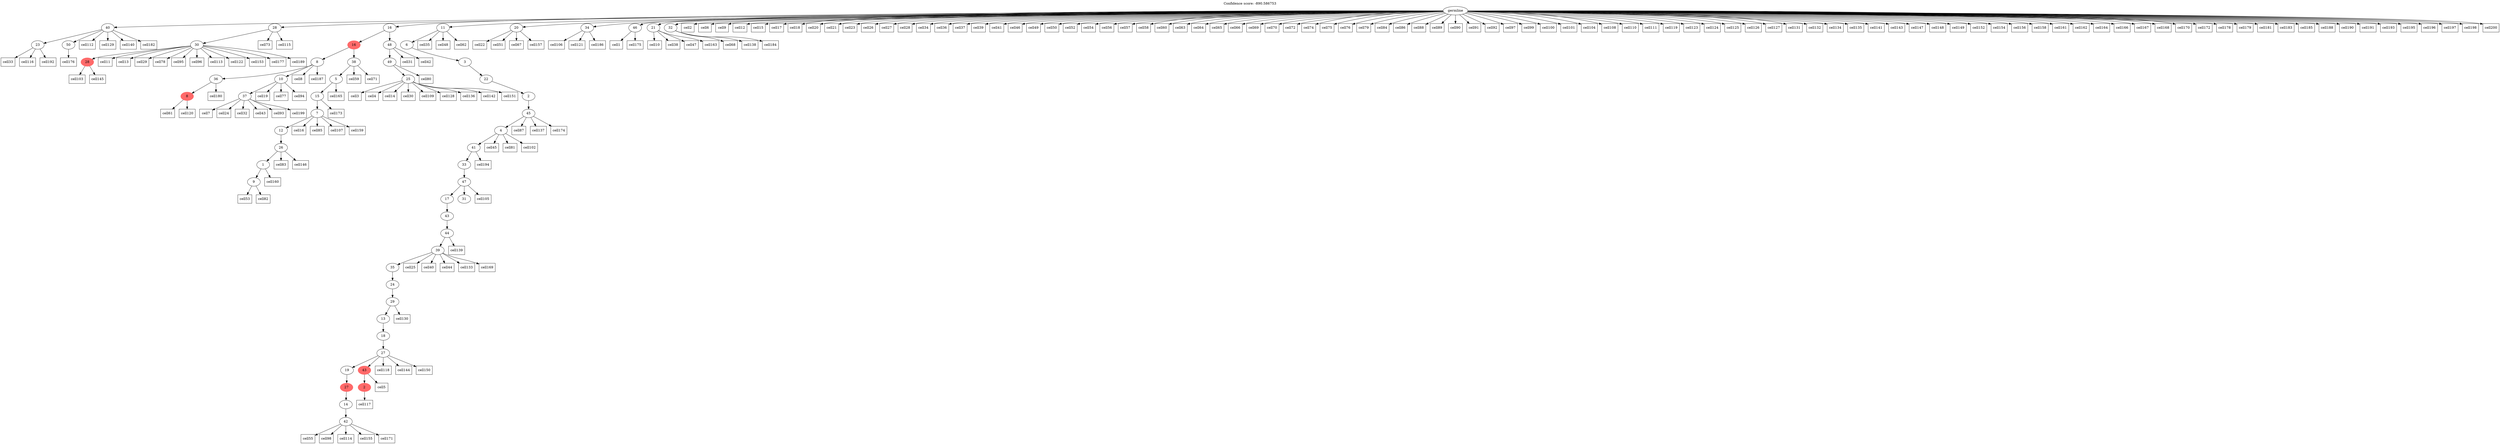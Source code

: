 digraph g {
	"53" -> "54";
	"54" [label="23"];
	"53" -> "55";
	"55" [label="50"];
	"47" -> "48";
	"48" [color=indianred1, style=filled, label="28"];
	"46" -> "47";
	"47" [label="30"];
	"44" -> "45";
	"45" [color=indianred1, style=filled, label="8"];
	"42" -> "43";
	"43" [label="37"];
	"41" -> "42";
	"42" [label="10"];
	"41" -> "44";
	"44" [label="36"];
	"39" -> "40";
	"40" [label="9"];
	"38" -> "39";
	"39" [label="1"];
	"37" -> "38";
	"38" [label="26"];
	"36" -> "37";
	"37" [label="12"];
	"35" -> "36";
	"36" [label="7"];
	"34" -> "35";
	"35" [label="15"];
	"33" -> "34";
	"34" [label="5"];
	"32" -> "33";
	"33" [label="38"];
	"32" -> "41";
	"41" [label="8"];
	"30" -> "31";
	"31" [label="25"];
	"29" -> "30";
	"30" [label="49"];
	"28" -> "29";
	"29" [label="48"];
	"28" -> "32";
	"32" [color=indianred1, style=filled, label="16"];
	"25" -> "26";
	"26" [label="42"];
	"24" -> "25";
	"25" [label="14"];
	"23" -> "24";
	"24" [color=indianred1, style=filled, label="27"];
	"21" -> "22";
	"22" [color=indianred1, style=filled, label="2"];
	"20" -> "21";
	"21" [color=indianred1, style=filled, label="43"];
	"20" -> "23";
	"23" [label="19"];
	"19" -> "20";
	"20" [label="27"];
	"18" -> "19";
	"19" [label="18"];
	"17" -> "18";
	"18" [label="13"];
	"16" -> "17";
	"17" [label="29"];
	"15" -> "16";
	"16" [label="24"];
	"14" -> "15";
	"15" [label="35"];
	"13" -> "14";
	"14" [label="39"];
	"12" -> "13";
	"13" [label="44"];
	"11" -> "12";
	"12" [label="43"];
	"10" -> "11";
	"11" [label="17"];
	"10" -> "27";
	"27" [label="31"];
	"9" -> "10";
	"10" [label="47"];
	"8" -> "9";
	"9" [label="33"];
	"7" -> "8";
	"8" [label="41"];
	"6" -> "7";
	"7" [label="4"];
	"5" -> "6";
	"6" [label="45"];
	"4" -> "5";
	"5" [label="2"];
	"3" -> "4";
	"4" [label="22"];
	"2" -> "3";
	"3" [label="3"];
	"1" -> "2";
	"2" [label="6"];
	"0" -> "1";
	"1" [label="11"];
	"0" -> "28";
	"28" [label="16"];
	"0" -> "46";
	"46" [label="28"];
	"0" -> "49";
	"49" [label="20"];
	"0" -> "50";
	"50" [label="34"];
	"0" -> "51";
	"51" [label="46"];
	"0" -> "52";
	"52" [label="21"];
	"0" -> "53";
	"53" [label="40"];
	"0" -> "56";
	"56" [label="32"];
	"0" [label="germline"];
	"51" -> "cell1";
	"cell1" [shape=box];
	"0" -> "cell2";
	"cell2" [shape=box];
	"31" -> "cell3";
	"cell3" [shape=box];
	"31" -> "cell4";
	"cell4" [shape=box];
	"21" -> "cell5";
	"cell5" [shape=box];
	"0" -> "cell6";
	"cell6" [shape=box];
	"43" -> "cell7";
	"cell7" [shape=box];
	"41" -> "cell8";
	"cell8" [shape=box];
	"0" -> "cell9";
	"cell9" [shape=box];
	"52" -> "cell10";
	"cell10" [shape=box];
	"47" -> "cell11";
	"cell11" [shape=box];
	"0" -> "cell12";
	"cell12" [shape=box];
	"47" -> "cell13";
	"cell13" [shape=box];
	"31" -> "cell14";
	"cell14" [shape=box];
	"0" -> "cell15";
	"cell15" [shape=box];
	"36" -> "cell16";
	"cell16" [shape=box];
	"0" -> "cell17";
	"cell17" [shape=box];
	"0" -> "cell18";
	"cell18" [shape=box];
	"42" -> "cell19";
	"cell19" [shape=box];
	"0" -> "cell20";
	"cell20" [shape=box];
	"0" -> "cell21";
	"cell21" [shape=box];
	"49" -> "cell22";
	"cell22" [shape=box];
	"0" -> "cell23";
	"cell23" [shape=box];
	"43" -> "cell24";
	"cell24" [shape=box];
	"14" -> "cell25";
	"cell25" [shape=box];
	"0" -> "cell26";
	"cell26" [shape=box];
	"0" -> "cell27";
	"cell27" [shape=box];
	"0" -> "cell28";
	"cell28" [shape=box];
	"47" -> "cell29";
	"cell29" [shape=box];
	"31" -> "cell30";
	"cell30" [shape=box];
	"29" -> "cell31";
	"cell31" [shape=box];
	"43" -> "cell32";
	"cell32" [shape=box];
	"54" -> "cell33";
	"cell33" [shape=box];
	"0" -> "cell34";
	"cell34" [shape=box];
	"1" -> "cell35";
	"cell35" [shape=box];
	"0" -> "cell36";
	"cell36" [shape=box];
	"0" -> "cell37";
	"cell37" [shape=box];
	"52" -> "cell38";
	"cell38" [shape=box];
	"0" -> "cell39";
	"cell39" [shape=box];
	"14" -> "cell40";
	"cell40" [shape=box];
	"0" -> "cell41";
	"cell41" [shape=box];
	"29" -> "cell42";
	"cell42" [shape=box];
	"43" -> "cell43";
	"cell43" [shape=box];
	"14" -> "cell44";
	"cell44" [shape=box];
	"7" -> "cell45";
	"cell45" [shape=box];
	"0" -> "cell46";
	"cell46" [shape=box];
	"52" -> "cell47";
	"cell47" [shape=box];
	"1" -> "cell48";
	"cell48" [shape=box];
	"0" -> "cell49";
	"cell49" [shape=box];
	"0" -> "cell50";
	"cell50" [shape=box];
	"49" -> "cell51";
	"cell51" [shape=box];
	"0" -> "cell52";
	"cell52" [shape=box];
	"40" -> "cell53";
	"cell53" [shape=box];
	"0" -> "cell54";
	"cell54" [shape=box];
	"26" -> "cell55";
	"cell55" [shape=box];
	"0" -> "cell56";
	"cell56" [shape=box];
	"0" -> "cell57";
	"cell57" [shape=box];
	"0" -> "cell58";
	"cell58" [shape=box];
	"33" -> "cell59";
	"cell59" [shape=box];
	"0" -> "cell60";
	"cell60" [shape=box];
	"45" -> "cell61";
	"cell61" [shape=box];
	"1" -> "cell62";
	"cell62" [shape=box];
	"0" -> "cell63";
	"cell63" [shape=box];
	"0" -> "cell64";
	"cell64" [shape=box];
	"0" -> "cell65";
	"cell65" [shape=box];
	"0" -> "cell66";
	"cell66" [shape=box];
	"49" -> "cell67";
	"cell67" [shape=box];
	"56" -> "cell68";
	"cell68" [shape=box];
	"0" -> "cell69";
	"cell69" [shape=box];
	"0" -> "cell70";
	"cell70" [shape=box];
	"33" -> "cell71";
	"cell71" [shape=box];
	"0" -> "cell72";
	"cell72" [shape=box];
	"46" -> "cell73";
	"cell73" [shape=box];
	"0" -> "cell74";
	"cell74" [shape=box];
	"0" -> "cell75";
	"cell75" [shape=box];
	"0" -> "cell76";
	"cell76" [shape=box];
	"42" -> "cell77";
	"cell77" [shape=box];
	"47" -> "cell78";
	"cell78" [shape=box];
	"0" -> "cell79";
	"cell79" [shape=box];
	"30" -> "cell80";
	"cell80" [shape=box];
	"7" -> "cell81";
	"cell81" [shape=box];
	"40" -> "cell82";
	"cell82" [shape=box];
	"38" -> "cell83";
	"cell83" [shape=box];
	"0" -> "cell84";
	"cell84" [shape=box];
	"36" -> "cell85";
	"cell85" [shape=box];
	"0" -> "cell86";
	"cell86" [shape=box];
	"6" -> "cell87";
	"cell87" [shape=box];
	"0" -> "cell88";
	"cell88" [shape=box];
	"0" -> "cell89";
	"cell89" [shape=box];
	"0" -> "cell90";
	"cell90" [shape=box];
	"0" -> "cell91";
	"cell91" [shape=box];
	"0" -> "cell92";
	"cell92" [shape=box];
	"43" -> "cell93";
	"cell93" [shape=box];
	"42" -> "cell94";
	"cell94" [shape=box];
	"47" -> "cell95";
	"cell95" [shape=box];
	"47" -> "cell96";
	"cell96" [shape=box];
	"0" -> "cell97";
	"cell97" [shape=box];
	"26" -> "cell98";
	"cell98" [shape=box];
	"0" -> "cell99";
	"cell99" [shape=box];
	"0" -> "cell100";
	"cell100" [shape=box];
	"0" -> "cell101";
	"cell101" [shape=box];
	"7" -> "cell102";
	"cell102" [shape=box];
	"48" -> "cell103";
	"cell103" [shape=box];
	"0" -> "cell104";
	"cell104" [shape=box];
	"10" -> "cell105";
	"cell105" [shape=box];
	"50" -> "cell106";
	"cell106" [shape=box];
	"36" -> "cell107";
	"cell107" [shape=box];
	"0" -> "cell108";
	"cell108" [shape=box];
	"31" -> "cell109";
	"cell109" [shape=box];
	"0" -> "cell110";
	"cell110" [shape=box];
	"0" -> "cell111";
	"cell111" [shape=box];
	"53" -> "cell112";
	"cell112" [shape=box];
	"47" -> "cell113";
	"cell113" [shape=box];
	"26" -> "cell114";
	"cell114" [shape=box];
	"46" -> "cell115";
	"cell115" [shape=box];
	"54" -> "cell116";
	"cell116" [shape=box];
	"22" -> "cell117";
	"cell117" [shape=box];
	"20" -> "cell118";
	"cell118" [shape=box];
	"0" -> "cell119";
	"cell119" [shape=box];
	"45" -> "cell120";
	"cell120" [shape=box];
	"50" -> "cell121";
	"cell121" [shape=box];
	"47" -> "cell122";
	"cell122" [shape=box];
	"0" -> "cell123";
	"cell123" [shape=box];
	"0" -> "cell124";
	"cell124" [shape=box];
	"0" -> "cell125";
	"cell125" [shape=box];
	"0" -> "cell126";
	"cell126" [shape=box];
	"0" -> "cell127";
	"cell127" [shape=box];
	"31" -> "cell128";
	"cell128" [shape=box];
	"53" -> "cell129";
	"cell129" [shape=box];
	"17" -> "cell130";
	"cell130" [shape=box];
	"0" -> "cell131";
	"cell131" [shape=box];
	"0" -> "cell132";
	"cell132" [shape=box];
	"14" -> "cell133";
	"cell133" [shape=box];
	"0" -> "cell134";
	"cell134" [shape=box];
	"0" -> "cell135";
	"cell135" [shape=box];
	"31" -> "cell136";
	"cell136" [shape=box];
	"6" -> "cell137";
	"cell137" [shape=box];
	"56" -> "cell138";
	"cell138" [shape=box];
	"13" -> "cell139";
	"cell139" [shape=box];
	"53" -> "cell140";
	"cell140" [shape=box];
	"0" -> "cell141";
	"cell141" [shape=box];
	"31" -> "cell142";
	"cell142" [shape=box];
	"0" -> "cell143";
	"cell143" [shape=box];
	"20" -> "cell144";
	"cell144" [shape=box];
	"48" -> "cell145";
	"cell145" [shape=box];
	"38" -> "cell146";
	"cell146" [shape=box];
	"0" -> "cell147";
	"cell147" [shape=box];
	"0" -> "cell148";
	"cell148" [shape=box];
	"0" -> "cell149";
	"cell149" [shape=box];
	"20" -> "cell150";
	"cell150" [shape=box];
	"31" -> "cell151";
	"cell151" [shape=box];
	"0" -> "cell152";
	"cell152" [shape=box];
	"47" -> "cell153";
	"cell153" [shape=box];
	"0" -> "cell154";
	"cell154" [shape=box];
	"26" -> "cell155";
	"cell155" [shape=box];
	"0" -> "cell156";
	"cell156" [shape=box];
	"49" -> "cell157";
	"cell157" [shape=box];
	"0" -> "cell158";
	"cell158" [shape=box];
	"36" -> "cell159";
	"cell159" [shape=box];
	"39" -> "cell160";
	"cell160" [shape=box];
	"0" -> "cell161";
	"cell161" [shape=box];
	"0" -> "cell162";
	"cell162" [shape=box];
	"52" -> "cell163";
	"cell163" [shape=box];
	"0" -> "cell164";
	"cell164" [shape=box];
	"34" -> "cell165";
	"cell165" [shape=box];
	"0" -> "cell166";
	"cell166" [shape=box];
	"0" -> "cell167";
	"cell167" [shape=box];
	"0" -> "cell168";
	"cell168" [shape=box];
	"14" -> "cell169";
	"cell169" [shape=box];
	"0" -> "cell170";
	"cell170" [shape=box];
	"26" -> "cell171";
	"cell171" [shape=box];
	"0" -> "cell172";
	"cell172" [shape=box];
	"35" -> "cell173";
	"cell173" [shape=box];
	"6" -> "cell174";
	"cell174" [shape=box];
	"51" -> "cell175";
	"cell175" [shape=box];
	"55" -> "cell176";
	"cell176" [shape=box];
	"47" -> "cell177";
	"cell177" [shape=box];
	"0" -> "cell178";
	"cell178" [shape=box];
	"0" -> "cell179";
	"cell179" [shape=box];
	"44" -> "cell180";
	"cell180" [shape=box];
	"0" -> "cell181";
	"cell181" [shape=box];
	"53" -> "cell182";
	"cell182" [shape=box];
	"0" -> "cell183";
	"cell183" [shape=box];
	"56" -> "cell184";
	"cell184" [shape=box];
	"0" -> "cell185";
	"cell185" [shape=box];
	"50" -> "cell186";
	"cell186" [shape=box];
	"41" -> "cell187";
	"cell187" [shape=box];
	"0" -> "cell188";
	"cell188" [shape=box];
	"47" -> "cell189";
	"cell189" [shape=box];
	"0" -> "cell190";
	"cell190" [shape=box];
	"0" -> "cell191";
	"cell191" [shape=box];
	"54" -> "cell192";
	"cell192" [shape=box];
	"0" -> "cell193";
	"cell193" [shape=box];
	"8" -> "cell194";
	"cell194" [shape=box];
	"0" -> "cell195";
	"cell195" [shape=box];
	"0" -> "cell196";
	"cell196" [shape=box];
	"0" -> "cell197";
	"cell197" [shape=box];
	"0" -> "cell198";
	"cell198" [shape=box];
	"43" -> "cell199";
	"cell199" [shape=box];
	"0" -> "cell200";
	"cell200" [shape=box];
	labelloc="t";
	label="Confidence score: -890.586753";
}
